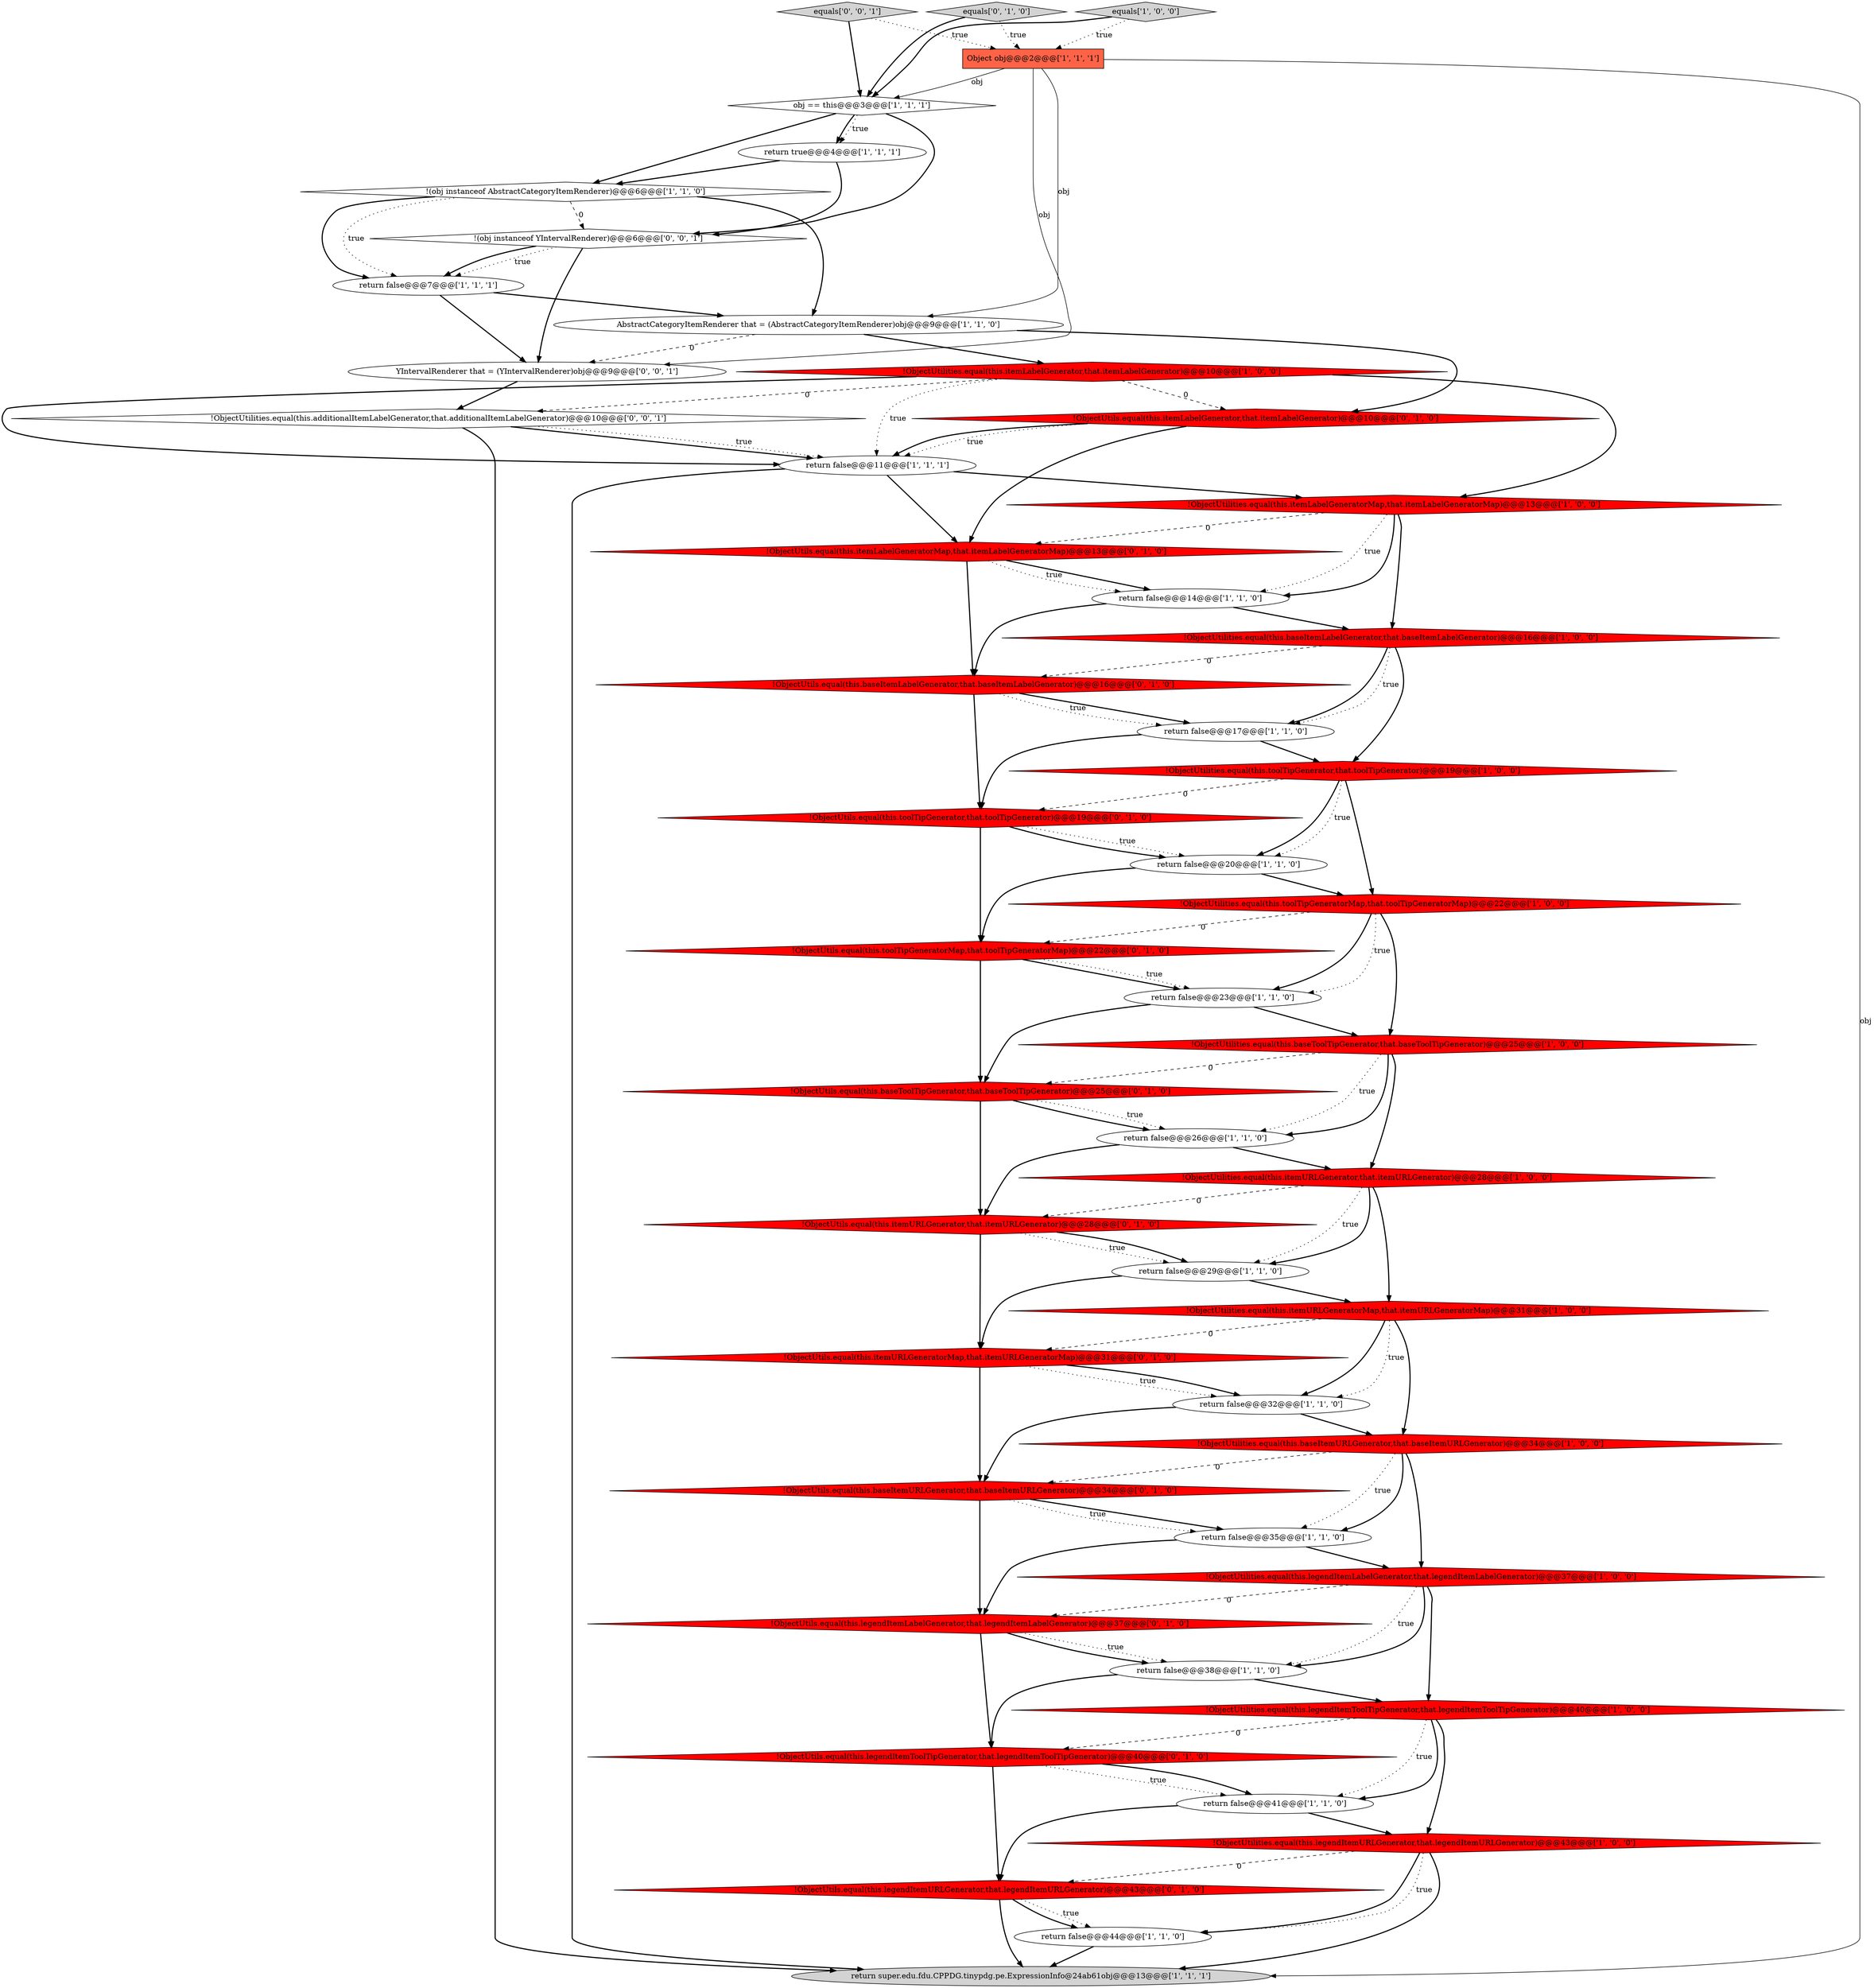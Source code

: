 digraph {
10 [style = filled, label = "!ObjectUtilities.equal(this.baseItemURLGenerator,that.baseItemURLGenerator)@@@34@@@['1', '0', '0']", fillcolor = red, shape = diamond image = "AAA1AAABBB1BBB"];
33 [style = filled, label = "!ObjectUtils.equal(this.itemLabelGeneratorMap,that.itemLabelGeneratorMap)@@@13@@@['0', '1', '0']", fillcolor = red, shape = diamond image = "AAA1AAABBB2BBB"];
34 [style = filled, label = "!ObjectUtils.equal(this.itemURLGenerator,that.itemURLGenerator)@@@28@@@['0', '1', '0']", fillcolor = red, shape = diamond image = "AAA1AAABBB2BBB"];
48 [style = filled, label = "!ObjectUtilities.equal(this.additionalItemLabelGenerator,that.additionalItemLabelGenerator)@@@10@@@['0', '0', '1']", fillcolor = white, shape = diamond image = "AAA0AAABBB3BBB"];
31 [style = filled, label = "!ObjectUtilities.equal(this.baseToolTipGenerator,that.baseToolTipGenerator)@@@25@@@['1', '0', '0']", fillcolor = red, shape = diamond image = "AAA1AAABBB1BBB"];
36 [style = filled, label = "!ObjectUtils.equal(this.toolTipGenerator,that.toolTipGenerator)@@@19@@@['0', '1', '0']", fillcolor = red, shape = diamond image = "AAA1AAABBB2BBB"];
6 [style = filled, label = "!ObjectUtilities.equal(this.baseItemLabelGenerator,that.baseItemLabelGenerator)@@@16@@@['1', '0', '0']", fillcolor = red, shape = diamond image = "AAA1AAABBB1BBB"];
35 [style = filled, label = "!ObjectUtils.equal(this.itemLabelGenerator,that.itemLabelGenerator)@@@10@@@['0', '1', '0']", fillcolor = red, shape = diamond image = "AAA1AAABBB2BBB"];
4 [style = filled, label = "!ObjectUtilities.equal(this.legendItemLabelGenerator,that.legendItemLabelGenerator)@@@37@@@['1', '0', '0']", fillcolor = red, shape = diamond image = "AAA1AAABBB1BBB"];
23 [style = filled, label = "return false@@@20@@@['1', '1', '0']", fillcolor = white, shape = ellipse image = "AAA0AAABBB1BBB"];
19 [style = filled, label = "equals['1', '0', '0']", fillcolor = lightgray, shape = diamond image = "AAA0AAABBB1BBB"];
44 [style = filled, label = "!ObjectUtils.equal(this.baseToolTipGenerator,that.baseToolTipGenerator)@@@25@@@['0', '1', '0']", fillcolor = red, shape = diamond image = "AAA1AAABBB2BBB"];
38 [style = filled, label = "!ObjectUtils.equal(this.legendItemURLGenerator,that.legendItemURLGenerator)@@@43@@@['0', '1', '0']", fillcolor = red, shape = diamond image = "AAA1AAABBB2BBB"];
16 [style = filled, label = "!ObjectUtilities.equal(this.itemLabelGenerator,that.itemLabelGenerator)@@@10@@@['1', '0', '0']", fillcolor = red, shape = diamond image = "AAA1AAABBB1BBB"];
37 [style = filled, label = "!ObjectUtils.equal(this.toolTipGeneratorMap,that.toolTipGeneratorMap)@@@22@@@['0', '1', '0']", fillcolor = red, shape = diamond image = "AAA1AAABBB2BBB"];
39 [style = filled, label = "!ObjectUtils.equal(this.legendItemLabelGenerator,that.legendItemLabelGenerator)@@@37@@@['0', '1', '0']", fillcolor = red, shape = diamond image = "AAA1AAABBB2BBB"];
40 [style = filled, label = "!ObjectUtils.equal(this.legendItemToolTipGenerator,that.legendItemToolTipGenerator)@@@40@@@['0', '1', '0']", fillcolor = red, shape = diamond image = "AAA1AAABBB2BBB"];
26 [style = filled, label = "!ObjectUtilities.equal(this.legendItemToolTipGenerator,that.legendItemToolTipGenerator)@@@40@@@['1', '0', '0']", fillcolor = red, shape = diamond image = "AAA1AAABBB1BBB"];
14 [style = filled, label = "return false@@@26@@@['1', '1', '0']", fillcolor = white, shape = ellipse image = "AAA0AAABBB1BBB"];
15 [style = filled, label = "!ObjectUtilities.equal(this.toolTipGeneratorMap,that.toolTipGeneratorMap)@@@22@@@['1', '0', '0']", fillcolor = red, shape = diamond image = "AAA1AAABBB1BBB"];
1 [style = filled, label = "return false@@@44@@@['1', '1', '0']", fillcolor = white, shape = ellipse image = "AAA0AAABBB1BBB"];
41 [style = filled, label = "equals['0', '1', '0']", fillcolor = lightgray, shape = diamond image = "AAA0AAABBB2BBB"];
46 [style = filled, label = "!(obj instanceof YIntervalRenderer)@@@6@@@['0', '0', '1']", fillcolor = white, shape = diamond image = "AAA0AAABBB3BBB"];
13 [style = filled, label = "Object obj@@@2@@@['1', '1', '1']", fillcolor = tomato, shape = box image = "AAA0AAABBB1BBB"];
12 [style = filled, label = "!ObjectUtilities.equal(this.itemLabelGeneratorMap,that.itemLabelGeneratorMap)@@@13@@@['1', '0', '0']", fillcolor = red, shape = diamond image = "AAA1AAABBB1BBB"];
42 [style = filled, label = "!ObjectUtils.equal(this.baseItemLabelGenerator,that.baseItemLabelGenerator)@@@16@@@['0', '1', '0']", fillcolor = red, shape = diamond image = "AAA1AAABBB2BBB"];
0 [style = filled, label = "return false@@@38@@@['1', '1', '0']", fillcolor = white, shape = ellipse image = "AAA0AAABBB1BBB"];
7 [style = filled, label = "return false@@@7@@@['1', '1', '1']", fillcolor = white, shape = ellipse image = "AAA0AAABBB1BBB"];
3 [style = filled, label = "!ObjectUtilities.equal(this.toolTipGenerator,that.toolTipGenerator)@@@19@@@['1', '0', '0']", fillcolor = red, shape = diamond image = "AAA1AAABBB1BBB"];
47 [style = filled, label = "YIntervalRenderer that = (YIntervalRenderer)obj@@@9@@@['0', '0', '1']", fillcolor = white, shape = ellipse image = "AAA0AAABBB3BBB"];
20 [style = filled, label = "return false@@@35@@@['1', '1', '0']", fillcolor = white, shape = ellipse image = "AAA0AAABBB1BBB"];
8 [style = filled, label = "!ObjectUtilities.equal(this.legendItemURLGenerator,that.legendItemURLGenerator)@@@43@@@['1', '0', '0']", fillcolor = red, shape = diamond image = "AAA1AAABBB1BBB"];
27 [style = filled, label = "return false@@@17@@@['1', '1', '0']", fillcolor = white, shape = ellipse image = "AAA0AAABBB1BBB"];
28 [style = filled, label = "!ObjectUtilities.equal(this.itemURLGeneratorMap,that.itemURLGeneratorMap)@@@31@@@['1', '0', '0']", fillcolor = red, shape = diamond image = "AAA1AAABBB1BBB"];
32 [style = filled, label = "!ObjectUtils.equal(this.itemURLGeneratorMap,that.itemURLGeneratorMap)@@@31@@@['0', '1', '0']", fillcolor = red, shape = diamond image = "AAA1AAABBB2BBB"];
2 [style = filled, label = "return super.edu.fdu.CPPDG.tinypdg.pe.ExpressionInfo@24ab61obj@@@13@@@['1', '1', '1']", fillcolor = lightgray, shape = ellipse image = "AAA0AAABBB1BBB"];
22 [style = filled, label = "obj == this@@@3@@@['1', '1', '1']", fillcolor = white, shape = diamond image = "AAA0AAABBB1BBB"];
29 [style = filled, label = "!ObjectUtilities.equal(this.itemURLGenerator,that.itemURLGenerator)@@@28@@@['1', '0', '0']", fillcolor = red, shape = diamond image = "AAA1AAABBB1BBB"];
25 [style = filled, label = "return false@@@29@@@['1', '1', '0']", fillcolor = white, shape = ellipse image = "AAA0AAABBB1BBB"];
11 [style = filled, label = "return false@@@11@@@['1', '1', '1']", fillcolor = white, shape = ellipse image = "AAA0AAABBB1BBB"];
18 [style = filled, label = "return false@@@32@@@['1', '1', '0']", fillcolor = white, shape = ellipse image = "AAA0AAABBB1BBB"];
21 [style = filled, label = "return false@@@41@@@['1', '1', '0']", fillcolor = white, shape = ellipse image = "AAA0AAABBB1BBB"];
5 [style = filled, label = "return false@@@23@@@['1', '1', '0']", fillcolor = white, shape = ellipse image = "AAA0AAABBB1BBB"];
45 [style = filled, label = "equals['0', '0', '1']", fillcolor = lightgray, shape = diamond image = "AAA0AAABBB3BBB"];
9 [style = filled, label = "!(obj instanceof AbstractCategoryItemRenderer)@@@6@@@['1', '1', '0']", fillcolor = white, shape = diamond image = "AAA0AAABBB1BBB"];
43 [style = filled, label = "!ObjectUtils.equal(this.baseItemURLGenerator,that.baseItemURLGenerator)@@@34@@@['0', '1', '0']", fillcolor = red, shape = diamond image = "AAA1AAABBB2BBB"];
24 [style = filled, label = "return false@@@14@@@['1', '1', '0']", fillcolor = white, shape = ellipse image = "AAA0AAABBB1BBB"];
17 [style = filled, label = "AbstractCategoryItemRenderer that = (AbstractCategoryItemRenderer)obj@@@9@@@['1', '1', '0']", fillcolor = white, shape = ellipse image = "AAA0AAABBB1BBB"];
30 [style = filled, label = "return true@@@4@@@['1', '1', '1']", fillcolor = white, shape = ellipse image = "AAA0AAABBB1BBB"];
6->3 [style = bold, label=""];
13->2 [style = solid, label="obj"];
16->35 [style = dashed, label="0"];
21->8 [style = bold, label=""];
4->39 [style = dashed, label="0"];
9->7 [style = bold, label=""];
40->38 [style = bold, label=""];
22->30 [style = bold, label=""];
21->38 [style = bold, label=""];
17->47 [style = dashed, label="0"];
37->5 [style = bold, label=""];
8->1 [style = bold, label=""];
10->20 [style = dotted, label="true"];
45->22 [style = bold, label=""];
33->42 [style = bold, label=""];
30->46 [style = bold, label=""];
28->18 [style = dotted, label="true"];
46->7 [style = bold, label=""];
11->33 [style = bold, label=""];
13->17 [style = solid, label="obj"];
34->32 [style = bold, label=""];
0->40 [style = bold, label=""];
41->22 [style = bold, label=""];
32->18 [style = bold, label=""];
9->46 [style = dashed, label="0"];
17->16 [style = bold, label=""];
31->44 [style = dashed, label="0"];
17->35 [style = bold, label=""];
31->14 [style = bold, label=""];
25->28 [style = bold, label=""];
22->46 [style = bold, label=""];
28->18 [style = bold, label=""];
48->2 [style = bold, label=""];
47->48 [style = bold, label=""];
3->36 [style = dashed, label="0"];
4->0 [style = dotted, label="true"];
22->9 [style = bold, label=""];
31->29 [style = bold, label=""];
9->17 [style = bold, label=""];
6->42 [style = dashed, label="0"];
11->12 [style = bold, label=""];
13->22 [style = solid, label="obj"];
44->14 [style = dotted, label="true"];
31->14 [style = dotted, label="true"];
37->5 [style = dotted, label="true"];
38->1 [style = dotted, label="true"];
4->0 [style = bold, label=""];
38->2 [style = bold, label=""];
3->23 [style = bold, label=""];
16->48 [style = dashed, label="0"];
23->37 [style = bold, label=""];
46->7 [style = dotted, label="true"];
15->31 [style = bold, label=""];
8->38 [style = dashed, label="0"];
44->34 [style = bold, label=""];
20->39 [style = bold, label=""];
10->43 [style = dashed, label="0"];
36->37 [style = bold, label=""];
39->0 [style = dotted, label="true"];
16->11 [style = dotted, label="true"];
19->22 [style = bold, label=""];
26->40 [style = dashed, label="0"];
40->21 [style = bold, label=""];
3->23 [style = dotted, label="true"];
15->5 [style = dotted, label="true"];
32->18 [style = dotted, label="true"];
12->33 [style = dashed, label="0"];
7->17 [style = bold, label=""];
29->34 [style = dashed, label="0"];
43->20 [style = bold, label=""];
23->15 [style = bold, label=""];
30->9 [style = bold, label=""];
26->8 [style = bold, label=""];
12->24 [style = bold, label=""];
44->14 [style = bold, label=""];
38->1 [style = bold, label=""];
26->21 [style = bold, label=""];
13->47 [style = solid, label="obj"];
45->13 [style = dotted, label="true"];
6->27 [style = bold, label=""];
18->10 [style = bold, label=""];
8->2 [style = bold, label=""];
5->44 [style = bold, label=""];
48->11 [style = bold, label=""];
33->24 [style = bold, label=""];
39->40 [style = bold, label=""];
12->24 [style = dotted, label="true"];
14->29 [style = bold, label=""];
37->44 [style = bold, label=""];
33->24 [style = dotted, label="true"];
42->27 [style = bold, label=""];
1->2 [style = bold, label=""];
6->27 [style = dotted, label="true"];
9->7 [style = dotted, label="true"];
36->23 [style = dotted, label="true"];
43->39 [style = bold, label=""];
34->25 [style = dotted, label="true"];
29->25 [style = dotted, label="true"];
28->32 [style = dashed, label="0"];
24->42 [style = bold, label=""];
10->20 [style = bold, label=""];
27->36 [style = bold, label=""];
34->25 [style = bold, label=""];
16->11 [style = bold, label=""];
0->26 [style = bold, label=""];
28->10 [style = bold, label=""];
7->47 [style = bold, label=""];
15->37 [style = dashed, label="0"];
40->21 [style = dotted, label="true"];
27->3 [style = bold, label=""];
35->33 [style = bold, label=""];
25->32 [style = bold, label=""];
4->26 [style = bold, label=""];
29->25 [style = bold, label=""];
14->34 [style = bold, label=""];
3->15 [style = bold, label=""];
19->13 [style = dotted, label="true"];
42->36 [style = bold, label=""];
32->43 [style = bold, label=""];
46->47 [style = bold, label=""];
12->6 [style = bold, label=""];
35->11 [style = dotted, label="true"];
11->2 [style = bold, label=""];
15->5 [style = bold, label=""];
20->4 [style = bold, label=""];
48->11 [style = dotted, label="true"];
29->28 [style = bold, label=""];
8->1 [style = dotted, label="true"];
41->13 [style = dotted, label="true"];
39->0 [style = bold, label=""];
42->27 [style = dotted, label="true"];
5->31 [style = bold, label=""];
36->23 [style = bold, label=""];
18->43 [style = bold, label=""];
26->21 [style = dotted, label="true"];
43->20 [style = dotted, label="true"];
10->4 [style = bold, label=""];
22->30 [style = dotted, label="true"];
24->6 [style = bold, label=""];
16->12 [style = bold, label=""];
35->11 [style = bold, label=""];
}
